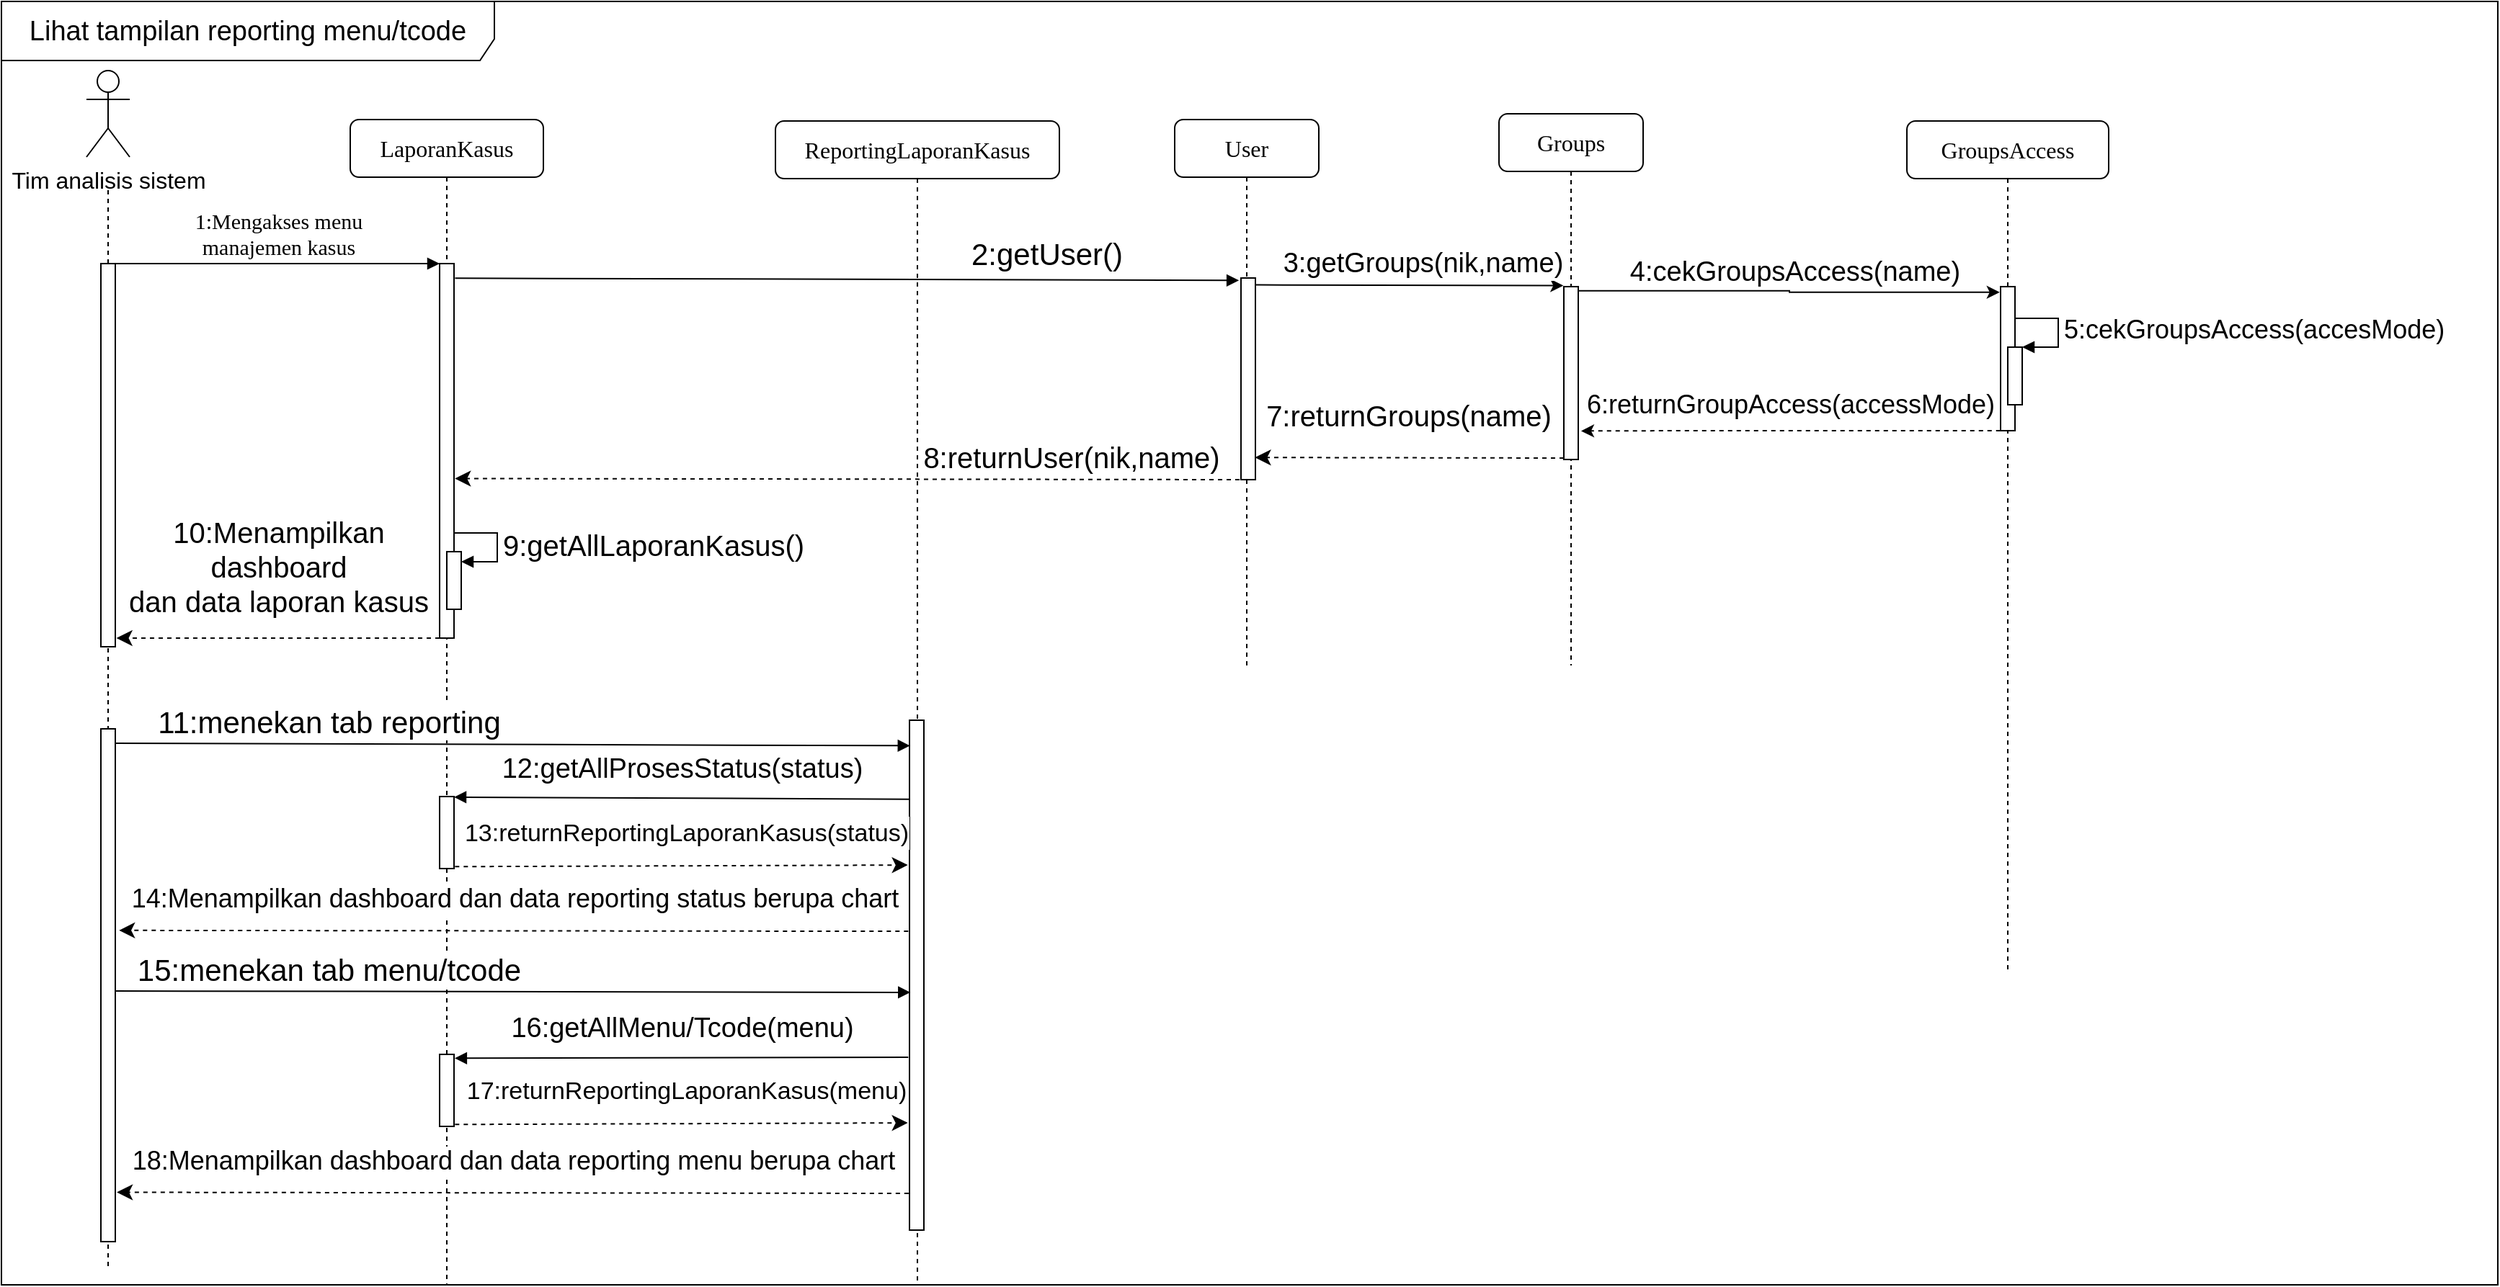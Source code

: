 <mxfile version="20.7.4" type="device" pages="2"><diagram id="9l_YxRqpIB7xY5nWIXwV" name="Lihat tampilan reporting menu/tcode"><mxGraphModel dx="2785" dy="1505" grid="1" gridSize="10" guides="1" tooltips="1" connect="1" arrows="1" fold="1" page="1" pageScale="1" pageWidth="291" pageHeight="413" math="0" shadow="0"><root><mxCell id="0"/><mxCell id="1" parent="0"/><mxCell id="ooT-V8-GC5E-aTtZEZpQ-1" value="&lt;font style=&quot;font-size: 19px;&quot;&gt;Lihat tampilan reporting menu/tcode&lt;/font&gt;" style="shape=umlFrame;whiteSpace=wrap;html=1;fontSize=13;width=342;height=41;" vertex="1" parent="1"><mxGeometry x="8" y="9" width="1732" height="891" as="geometry"/></mxCell><mxCell id="ooT-V8-GC5E-aTtZEZpQ-2" value="&lt;font style=&quot;font-size: 16px;&quot;&gt;LaporanKasus&lt;/font&gt;" style="shape=umlLifeline;perimeter=lifelinePerimeter;whiteSpace=wrap;html=1;container=1;collapsible=0;recursiveResize=0;outlineConnect=0;rounded=1;shadow=0;comic=0;labelBackgroundColor=none;strokeWidth=1;fontFamily=Verdana;fontSize=12;align=center;" vertex="1" parent="1"><mxGeometry x="250" y="91" width="134" height="809" as="geometry"/></mxCell><mxCell id="ooT-V8-GC5E-aTtZEZpQ-3" value="" style="html=1;points=[];perimeter=orthogonalPerimeter;rounded=0;shadow=0;comic=0;labelBackgroundColor=none;strokeWidth=1;fontFamily=Verdana;fontSize=12;align=center;" vertex="1" parent="ooT-V8-GC5E-aTtZEZpQ-2"><mxGeometry x="62" y="100" width="10" height="260" as="geometry"/></mxCell><mxCell id="ooT-V8-GC5E-aTtZEZpQ-4" value="&lt;div&gt;&lt;font style=&quot;font-size: 20px;&quot;&gt;10:Menampilkan &lt;br&gt;&lt;/font&gt;&lt;/div&gt;&lt;div&gt;&lt;font style=&quot;font-size: 20px;&quot;&gt;dashboard &lt;/font&gt;&lt;/div&gt;&lt;div&gt;&lt;font style=&quot;font-size: 20px;&quot;&gt;dan data laporan kasus&lt;/font&gt;&lt;/div&gt;" style="html=1;verticalAlign=bottom;endArrow=classic;dashed=1;endSize=8;rounded=0;fontSize=13;entryX=0.982;entryY=0.75;entryDx=0;entryDy=0;entryPerimeter=0;endFill=1;" edge="1" parent="ooT-V8-GC5E-aTtZEZpQ-2"><mxGeometry x="-0.001" y="-11" relative="1" as="geometry"><mxPoint x="62" y="360" as="sourcePoint"/><mxPoint x="-162.18" y="360" as="targetPoint"/><Array as="points"><mxPoint x="-154" y="360"/></Array><mxPoint as="offset"/></mxGeometry></mxCell><mxCell id="ooT-V8-GC5E-aTtZEZpQ-5" value="" style="html=1;points=[];perimeter=orthogonalPerimeter;fontSize=16;" vertex="1" parent="ooT-V8-GC5E-aTtZEZpQ-2"><mxGeometry x="62" y="470" width="10" height="50" as="geometry"/></mxCell><mxCell id="ooT-V8-GC5E-aTtZEZpQ-37" value="" style="html=1;points=[];perimeter=orthogonalPerimeter;fontSize=16;" vertex="1" parent="ooT-V8-GC5E-aTtZEZpQ-2"><mxGeometry x="62" y="649" width="10" height="50" as="geometry"/></mxCell><mxCell id="ooT-V8-GC5E-aTtZEZpQ-6" value="" style="shape=umlLifeline;perimeter=lifelinePerimeter;whiteSpace=wrap;html=1;container=0;collapsible=0;recursiveResize=0;outlineConnect=0;rounded=1;shadow=0;comic=0;labelBackgroundColor=none;strokeWidth=1;fontFamily=Verdana;fontSize=12;align=center;size=0;" vertex="1" parent="1"><mxGeometry x="32" y="140" width="100" height="750" as="geometry"/></mxCell><mxCell id="ooT-V8-GC5E-aTtZEZpQ-7" value="&lt;font style=&quot;font-size: 15px;&quot;&gt;1:Mengakses menu &lt;br&gt;manajemen kasus&lt;/font&gt;" style="html=1;verticalAlign=bottom;endArrow=block;entryX=0;entryY=0;labelBackgroundColor=none;fontFamily=Verdana;fontSize=12;edgeStyle=elbowEdgeStyle;elbow=vertical;" edge="1" parent="1" source="ooT-V8-GC5E-aTtZEZpQ-9" target="ooT-V8-GC5E-aTtZEZpQ-3"><mxGeometry relative="1" as="geometry"><mxPoint x="152" y="201" as="sourcePoint"/></mxGeometry></mxCell><mxCell id="ooT-V8-GC5E-aTtZEZpQ-8" value="&lt;font style=&quot;font-size: 16px;&quot;&gt;Tim analisis sistem&lt;/font&gt;" style="shape=umlActor;verticalLabelPosition=bottom;verticalAlign=top;html=1;outlineConnect=0;" vertex="1" parent="1"><mxGeometry x="67" y="57" width="30" height="60" as="geometry"/></mxCell><mxCell id="ooT-V8-GC5E-aTtZEZpQ-9" value="" style="html=1;points=[];perimeter=orthogonalPerimeter;rounded=0;shadow=0;comic=0;labelBackgroundColor=none;strokeWidth=1;fontFamily=Verdana;fontSize=12;align=center;" vertex="1" parent="1"><mxGeometry x="77" y="191" width="10" height="266" as="geometry"/></mxCell><mxCell id="ooT-V8-GC5E-aTtZEZpQ-10" value="&lt;font style=&quot;font-size: 16px;&quot;&gt;User&lt;/font&gt;" style="shape=umlLifeline;perimeter=lifelinePerimeter;whiteSpace=wrap;html=1;container=1;collapsible=0;recursiveResize=0;outlineConnect=0;rounded=1;shadow=0;comic=0;labelBackgroundColor=none;strokeWidth=1;fontFamily=Verdana;fontSize=12;align=center;" vertex="1" parent="1"><mxGeometry x="822" y="91" width="100" height="379" as="geometry"/></mxCell><mxCell id="ooT-V8-GC5E-aTtZEZpQ-11" value="" style="html=1;points=[];perimeter=orthogonalPerimeter;rounded=0;shadow=0;comic=0;labelBackgroundColor=none;strokeWidth=1;fontFamily=Verdana;fontSize=12;align=center;" vertex="1" parent="ooT-V8-GC5E-aTtZEZpQ-10"><mxGeometry x="46" y="110" width="10" height="140" as="geometry"/></mxCell><mxCell id="ooT-V8-GC5E-aTtZEZpQ-12" value="&lt;font style=&quot;font-size: 20px;&quot;&gt;8:returnUser(nik,name)&lt;/font&gt;" style="html=1;verticalAlign=bottom;endArrow=classic;dashed=1;endSize=8;rounded=0;fontSize=15;entryX=1.061;entryY=0.574;entryDx=0;entryDy=0;entryPerimeter=0;endFill=1;" edge="1" parent="ooT-V8-GC5E-aTtZEZpQ-10" target="ooT-V8-GC5E-aTtZEZpQ-3"><mxGeometry x="-0.57" y="-1" relative="1" as="geometry"><mxPoint x="45" y="250" as="sourcePoint"/><mxPoint x="-171.38" y="252.85" as="targetPoint"/><mxPoint as="offset"/></mxGeometry></mxCell><mxCell id="ooT-V8-GC5E-aTtZEZpQ-13" value="&lt;font style=&quot;font-size: 16px;&quot;&gt;Groups&lt;/font&gt;" style="shape=umlLifeline;perimeter=lifelinePerimeter;whiteSpace=wrap;html=1;container=1;collapsible=0;recursiveResize=0;outlineConnect=0;rounded=1;shadow=0;comic=0;labelBackgroundColor=none;strokeWidth=1;fontFamily=Verdana;fontSize=12;align=center;" vertex="1" parent="1"><mxGeometry x="1047" y="87" width="100" height="383" as="geometry"/></mxCell><mxCell id="ooT-V8-GC5E-aTtZEZpQ-14" value="" style="html=1;points=[];perimeter=orthogonalPerimeter;rounded=0;shadow=0;comic=0;labelBackgroundColor=none;strokeWidth=1;fontFamily=Verdana;fontSize=12;align=center;" vertex="1" parent="ooT-V8-GC5E-aTtZEZpQ-13"><mxGeometry x="45" y="120" width="10" height="120" as="geometry"/></mxCell><mxCell id="ooT-V8-GC5E-aTtZEZpQ-15" value="&lt;font style=&quot;font-size: 20px;&quot;&gt;7:returnGroups(name)&lt;/font&gt;" style="html=1;verticalAlign=bottom;endArrow=classic;dashed=1;endSize=8;rounded=0;fontSize=13;entryX=0.973;entryY=0.89;entryDx=0;entryDy=0;entryPerimeter=0;endFill=1;" edge="1" parent="ooT-V8-GC5E-aTtZEZpQ-13" target="ooT-V8-GC5E-aTtZEZpQ-11"><mxGeometry x="0.007" y="-15" relative="1" as="geometry"><mxPoint x="45" y="239" as="sourcePoint"/><mxPoint x="-117.12" y="242.36" as="targetPoint"/><mxPoint as="offset"/></mxGeometry></mxCell><mxCell id="ooT-V8-GC5E-aTtZEZpQ-16" value="&lt;font style=&quot;font-size: 16px;&quot;&gt;GroupsAccess&lt;/font&gt;" style="shape=umlLifeline;perimeter=lifelinePerimeter;whiteSpace=wrap;html=1;container=1;collapsible=0;recursiveResize=0;outlineConnect=0;rounded=1;shadow=0;comic=0;labelBackgroundColor=none;strokeWidth=1;fontFamily=Verdana;fontSize=12;align=center;" vertex="1" parent="1"><mxGeometry x="1330" y="92" width="140" height="589" as="geometry"/></mxCell><mxCell id="ooT-V8-GC5E-aTtZEZpQ-17" value="" style="html=1;points=[];perimeter=orthogonalPerimeter;rounded=0;shadow=0;comic=0;labelBackgroundColor=none;strokeWidth=1;fontFamily=Verdana;fontSize=12;align=center;" vertex="1" parent="ooT-V8-GC5E-aTtZEZpQ-16"><mxGeometry x="65" y="115" width="10" height="100" as="geometry"/></mxCell><mxCell id="ooT-V8-GC5E-aTtZEZpQ-18" value="" style="html=1;points=[];perimeter=orthogonalPerimeter;fontSize=15;" vertex="1" parent="ooT-V8-GC5E-aTtZEZpQ-16"><mxGeometry x="70" y="157" width="10" height="40" as="geometry"/></mxCell><mxCell id="ooT-V8-GC5E-aTtZEZpQ-19" value="&lt;font style=&quot;font-size: 18px;&quot;&gt;5:cekGroupsAccess(accesMode)&lt;/font&gt;" style="edgeStyle=orthogonalEdgeStyle;html=1;align=left;spacingLeft=2;endArrow=block;rounded=0;entryX=1;entryY=0;fontSize=15;" edge="1" parent="ooT-V8-GC5E-aTtZEZpQ-16" target="ooT-V8-GC5E-aTtZEZpQ-18"><mxGeometry relative="1" as="geometry"><mxPoint x="75" y="137" as="sourcePoint"/><Array as="points"><mxPoint x="105" y="137"/></Array></mxGeometry></mxCell><mxCell id="ooT-V8-GC5E-aTtZEZpQ-20" style="edgeStyle=orthogonalEdgeStyle;rounded=0;orthogonalLoop=1;jettySize=auto;html=1;fontSize=15;entryX=-0.035;entryY=-0.006;entryDx=0;entryDy=0;entryPerimeter=0;exitX=1.031;exitY=0.034;exitDx=0;exitDy=0;exitPerimeter=0;" edge="1" parent="1" source="ooT-V8-GC5E-aTtZEZpQ-11" target="ooT-V8-GC5E-aTtZEZpQ-14"><mxGeometry relative="1" as="geometry"><Array as="points"><mxPoint x="880" y="206"/><mxPoint x="1092" y="206"/></Array><mxPoint x="646" y="207" as="sourcePoint"/><mxPoint x="809" y="207" as="targetPoint"/></mxGeometry></mxCell><mxCell id="ooT-V8-GC5E-aTtZEZpQ-21" value="&lt;font style=&quot;font-size: 19px;&quot;&gt;3:getGroups(nik,name)&lt;/font&gt;" style="edgeLabel;html=1;align=center;verticalAlign=middle;resizable=0;points=[];fontSize=14;" vertex="1" connectable="0" parent="ooT-V8-GC5E-aTtZEZpQ-20"><mxGeometry x="0.34" y="-1" relative="1" as="geometry"><mxPoint x="-28" y="-16" as="offset"/></mxGeometry></mxCell><mxCell id="ooT-V8-GC5E-aTtZEZpQ-22" style="edgeStyle=orthogonalEdgeStyle;rounded=0;orthogonalLoop=1;jettySize=auto;html=1;fontSize=15;entryX=-0.061;entryY=0.039;entryDx=0;entryDy=0;entryPerimeter=0;exitX=0.995;exitY=0.024;exitDx=0;exitDy=0;exitPerimeter=0;" edge="1" parent="1" source="ooT-V8-GC5E-aTtZEZpQ-14" target="ooT-V8-GC5E-aTtZEZpQ-17"><mxGeometry relative="1" as="geometry"><Array as="points"/><mxPoint x="913" y="211.0" as="sourcePoint"/><mxPoint x="1170" y="210" as="targetPoint"/></mxGeometry></mxCell><mxCell id="ooT-V8-GC5E-aTtZEZpQ-23" value="&lt;font style=&quot;font-size: 19px;&quot;&gt;4:cekGroupsAccess(name)&lt;/font&gt;" style="edgeLabel;html=1;align=center;verticalAlign=middle;resizable=0;points=[];fontSize=15;" vertex="1" connectable="0" parent="ooT-V8-GC5E-aTtZEZpQ-22"><mxGeometry x="0.141" y="1" relative="1" as="geometry"><mxPoint x="-17" y="-13" as="offset"/></mxGeometry></mxCell><mxCell id="ooT-V8-GC5E-aTtZEZpQ-24" style="edgeStyle=orthogonalEdgeStyle;rounded=0;orthogonalLoop=1;jettySize=auto;html=1;fontSize=15;entryX=1.197;entryY=0.835;entryDx=0;entryDy=0;entryPerimeter=0;dashed=1;exitX=-0.013;exitY=1;exitDx=0;exitDy=0;exitPerimeter=0;" edge="1" parent="1" source="ooT-V8-GC5E-aTtZEZpQ-17" target="ooT-V8-GC5E-aTtZEZpQ-14"><mxGeometry relative="1" as="geometry"><mxPoint x="1155.87" y="305.76" as="sourcePoint"/><mxPoint x="896" y="306.24" as="targetPoint"/><Array as="points"><mxPoint x="1175" y="307"/></Array></mxGeometry></mxCell><mxCell id="ooT-V8-GC5E-aTtZEZpQ-25" value="&lt;font style=&quot;font-size: 18px;&quot;&gt;6:returnGroupAccess(accessMode)&lt;/font&gt;" style="edgeLabel;html=1;align=center;verticalAlign=middle;resizable=0;points=[];fontSize=15;" vertex="1" connectable="0" parent="ooT-V8-GC5E-aTtZEZpQ-24"><mxGeometry x="0.096" y="-1" relative="1" as="geometry"><mxPoint x="13" y="-17" as="offset"/></mxGeometry></mxCell><mxCell id="ooT-V8-GC5E-aTtZEZpQ-26" value="" style="html=1;points=[];perimeter=orthogonalPerimeter;fontSize=15;" vertex="1" parent="1"><mxGeometry x="317" y="391" width="10" height="40" as="geometry"/></mxCell><mxCell id="ooT-V8-GC5E-aTtZEZpQ-27" value="&lt;font style=&quot;font-size: 20px;&quot;&gt;9:getAllLaporanKasus()&lt;/font&gt;" style="edgeStyle=orthogonalEdgeStyle;html=1;align=left;spacingLeft=2;endArrow=block;rounded=0;entryX=1;entryY=0;fontSize=15;" edge="1" parent="1"><mxGeometry relative="1" as="geometry"><mxPoint x="322" y="378" as="sourcePoint"/><Array as="points"><mxPoint x="352" y="378"/></Array><mxPoint x="327" y="398" as="targetPoint"/></mxGeometry></mxCell><mxCell id="ooT-V8-GC5E-aTtZEZpQ-28" value="&lt;font style=&quot;font-size: 16px;&quot;&gt;ReportingLaporanKasus&lt;br&gt;&lt;/font&gt;" style="shape=umlLifeline;perimeter=lifelinePerimeter;whiteSpace=wrap;html=1;container=1;collapsible=0;recursiveResize=0;outlineConnect=0;rounded=1;shadow=0;comic=0;labelBackgroundColor=none;strokeWidth=1;fontFamily=Verdana;fontSize=12;align=center;" vertex="1" parent="1"><mxGeometry x="545" y="92" width="197" height="808" as="geometry"/></mxCell><mxCell id="ooT-V8-GC5E-aTtZEZpQ-29" value="" style="html=1;points=[];perimeter=orthogonalPerimeter;fontSize=16;" vertex="1" parent="ooT-V8-GC5E-aTtZEZpQ-28"><mxGeometry x="93" y="416" width="10" height="354" as="geometry"/></mxCell><mxCell id="ooT-V8-GC5E-aTtZEZpQ-30" value="&lt;font style=&quot;font-size: 21px;&quot;&gt;2:getUser()&lt;/font&gt;" style="html=1;verticalAlign=bottom;endArrow=block;rounded=0;fontSize=15;entryX=-0.143;entryY=0.012;entryDx=0;entryDy=0;entryPerimeter=0;exitX=1.071;exitY=0.039;exitDx=0;exitDy=0;exitPerimeter=0;" edge="1" parent="1" source="ooT-V8-GC5E-aTtZEZpQ-3" target="ooT-V8-GC5E-aTtZEZpQ-11"><mxGeometry x="0.508" y="3" width="80" relative="1" as="geometry"><mxPoint x="321" y="206" as="sourcePoint"/><mxPoint x="519.26" y="204.97" as="targetPoint"/><mxPoint as="offset"/></mxGeometry></mxCell><mxCell id="ooT-V8-GC5E-aTtZEZpQ-31" value="" style="html=1;points=[];perimeter=orthogonalPerimeter;fontSize=16;" vertex="1" parent="1"><mxGeometry x="77" y="514" width="10" height="356" as="geometry"/></mxCell><mxCell id="ooT-V8-GC5E-aTtZEZpQ-32" value="&lt;div style=&quot;font-size: 21px;&quot;&gt;&lt;font style=&quot;font-size: 21px;&quot;&gt;11:menekan tab reporting&lt;/font&gt;&lt;/div&gt;" style="html=1;verticalAlign=bottom;endArrow=block;rounded=0;fontSize=16;entryX=0.04;entryY=0.05;entryDx=0;entryDy=0;entryPerimeter=0;exitX=0.976;exitY=0.028;exitDx=0;exitDy=0;exitPerimeter=0;" edge="1" parent="1" source="ooT-V8-GC5E-aTtZEZpQ-31" target="ooT-V8-GC5E-aTtZEZpQ-29"><mxGeometry x="-0.463" width="80" relative="1" as="geometry"><mxPoint x="87" y="514" as="sourcePoint"/><mxPoint x="167" y="514" as="targetPoint"/><mxPoint as="offset"/></mxGeometry></mxCell><mxCell id="ooT-V8-GC5E-aTtZEZpQ-33" value="&lt;font style=&quot;font-size: 18px;&quot;&gt;14:Menampilkan dashboard &lt;/font&gt;&lt;font style=&quot;font-size: 18px;&quot;&gt;dan data reporting status &lt;/font&gt;&lt;font style=&quot;font-size: 18px;&quot;&gt;berupa chart&lt;/font&gt;" style="html=1;verticalAlign=bottom;endArrow=classic;dashed=1;endSize=8;rounded=0;fontSize=13;entryX=1.261;entryY=0.393;entryDx=0;entryDy=0;entryPerimeter=0;exitX=-0.085;exitY=0.414;exitDx=0;exitDy=0;exitPerimeter=0;endFill=1;" edge="1" parent="1" source="ooT-V8-GC5E-aTtZEZpQ-29" target="ooT-V8-GC5E-aTtZEZpQ-31"><mxGeometry x="-0.001" y="-8" relative="1" as="geometry"><mxPoint x="517.19" y="637.412" as="sourcePoint"/><mxPoint x="87.01" y="638.36" as="targetPoint"/><Array as="points"/><mxPoint as="offset"/></mxGeometry></mxCell><mxCell id="ooT-V8-GC5E-aTtZEZpQ-34" value="&lt;font style=&quot;font-size: 19px;&quot;&gt;12:getAllProsesStatus(status)&lt;/font&gt;" style="html=1;verticalAlign=bottom;endArrow=block;rounded=0;fontSize=19;exitX=-0.046;exitY=0.155;exitDx=0;exitDy=0;exitPerimeter=0;entryX=1;entryY=0.008;entryDx=0;entryDy=0;entryPerimeter=0;" edge="1" parent="1" source="ooT-V8-GC5E-aTtZEZpQ-29" target="ooT-V8-GC5E-aTtZEZpQ-5"><mxGeometry x="-0.002" y="-6" width="80" relative="1" as="geometry"><mxPoint x="517.62" y="565.7" as="sourcePoint"/><mxPoint x="322" y="565.7" as="targetPoint"/><mxPoint as="offset"/></mxGeometry></mxCell><mxCell id="ooT-V8-GC5E-aTtZEZpQ-35" value="&lt;font style=&quot;font-size: 17px;&quot;&gt;13:returnReportingLaporanKasus(status)&lt;/font&gt;" style="html=1;verticalAlign=bottom;endArrow=classic;dashed=1;endSize=8;rounded=0;fontSize=19;entryX=-0.117;entryY=0.653;entryDx=0;entryDy=0;entryPerimeter=0;exitX=1.067;exitY=0.973;exitDx=0;exitDy=0;exitPerimeter=0;endFill=1;" edge="1" parent="1"><mxGeometry x="0.018" y="9" relative="1" as="geometry"><mxPoint x="322.67" y="609.65" as="sourcePoint"/><mxPoint x="636.83" y="608.562" as="targetPoint"/><mxPoint as="offset"/></mxGeometry></mxCell><mxCell id="ooT-V8-GC5E-aTtZEZpQ-36" value="&lt;div style=&quot;font-size: 21px;&quot;&gt;&lt;font style=&quot;font-size: 21px;&quot;&gt;15:menekan tab menu/tcode&lt;/font&gt;&lt;/div&gt;" style="html=1;verticalAlign=bottom;endArrow=block;rounded=0;fontSize=16;entryX=0.04;entryY=0.05;entryDx=0;entryDy=0;entryPerimeter=0;exitX=0.976;exitY=0.028;exitDx=0;exitDy=0;exitPerimeter=0;" edge="1" parent="1"><mxGeometry x="-0.463" width="80" relative="1" as="geometry"><mxPoint x="87.0" y="695.998" as="sourcePoint"/><mxPoint x="638.64" y="696.97" as="targetPoint"/><mxPoint as="offset"/></mxGeometry></mxCell><mxCell id="ooT-V8-GC5E-aTtZEZpQ-38" value="&lt;font style=&quot;font-size: 19px;&quot;&gt;16:getAllMenu/Tcode(menu)&lt;/font&gt;" style="html=1;verticalAlign=bottom;endArrow=block;rounded=0;fontSize=19;exitX=-0.186;exitY=0.177;exitDx=0;exitDy=0;exitPerimeter=0;entryX=1.044;entryY=0.073;entryDx=0;entryDy=0;entryPerimeter=0;" edge="1" parent="1"><mxGeometry x="-0.002" y="-6" width="80" relative="1" as="geometry"><mxPoint x="637.14" y="741.998" as="sourcePoint"/><mxPoint x="322.44" y="742.65" as="targetPoint"/><mxPoint as="offset"/></mxGeometry></mxCell><mxCell id="ooT-V8-GC5E-aTtZEZpQ-39" value="&lt;font style=&quot;font-size: 17px;&quot;&gt;17:returnReportingLaporanKasus(menu)&lt;/font&gt;" style="html=1;verticalAlign=bottom;endArrow=classic;dashed=1;endSize=8;rounded=0;fontSize=19;entryX=-0.117;entryY=0.653;entryDx=0;entryDy=0;entryPerimeter=0;exitX=1.067;exitY=0.973;exitDx=0;exitDy=0;exitPerimeter=0;endFill=1;" edge="1" parent="1"><mxGeometry x="0.018" y="9" relative="1" as="geometry"><mxPoint x="322.67" y="788.65" as="sourcePoint"/><mxPoint x="636.83" y="787.562" as="targetPoint"/><mxPoint as="offset"/></mxGeometry></mxCell><mxCell id="ooT-V8-GC5E-aTtZEZpQ-40" value="&lt;font style=&quot;font-size: 18px;&quot;&gt;18:Menampilkan dashboard &lt;/font&gt;&lt;font style=&quot;font-size: 18px;&quot;&gt;dan data reporting menu &lt;/font&gt;&lt;font style=&quot;font-size: 18px;&quot;&gt;berupa chart&lt;/font&gt;" style="html=1;verticalAlign=bottom;endArrow=classic;dashed=1;endSize=8;rounded=0;fontSize=13;entryX=1.205;entryY=0.444;entryDx=0;entryDy=0;entryPerimeter=0;exitX=0.043;exitY=0.428;exitDx=0;exitDy=0;exitPerimeter=0;endFill=1;" edge="1" parent="1"><mxGeometry x="-0.001" y="-8" relative="1" as="geometry"><mxPoint x="637.43" y="836.512" as="sourcePoint"/><mxPoint x="88.05" y="835.744" as="targetPoint"/><Array as="points"/><mxPoint as="offset"/></mxGeometry></mxCell></root></mxGraphModel></diagram><diagram id="4ltfcSso2YqWu2offF-0" name="filter data reporting menu/tcode"><mxGraphModel dx="1013" dy="547" grid="1" gridSize="10" guides="1" tooltips="1" connect="1" arrows="1" fold="1" page="1" pageScale="1" pageWidth="291" pageHeight="413" math="0" shadow="0"><root><mxCell id="0"/><mxCell id="1" parent="0"/><mxCell id="1maQltxAJcLrZDTVySVv-1" value="&lt;font style=&quot;font-size: 19px;&quot;&gt;Filter data reporting menu/tcode&lt;/font&gt;" style="shape=umlFrame;whiteSpace=wrap;html=1;fontSize=13;width=342;height=41;" vertex="1" parent="1"><mxGeometry x="8" y="9" width="2032" height="1141" as="geometry"/></mxCell><mxCell id="1maQltxAJcLrZDTVySVv-2" value="&lt;font style=&quot;font-size: 16px;&quot;&gt;LaporanKasus&lt;/font&gt;" style="shape=umlLifeline;perimeter=lifelinePerimeter;whiteSpace=wrap;html=1;container=1;collapsible=0;recursiveResize=0;outlineConnect=0;rounded=1;shadow=0;comic=0;labelBackgroundColor=none;strokeWidth=1;fontFamily=Verdana;fontSize=12;align=center;" vertex="1" parent="1"><mxGeometry x="250" y="91" width="134" height="809" as="geometry"/></mxCell><mxCell id="1maQltxAJcLrZDTVySVv-3" value="" style="html=1;points=[];perimeter=orthogonalPerimeter;rounded=0;shadow=0;comic=0;labelBackgroundColor=none;strokeWidth=1;fontFamily=Verdana;fontSize=12;align=center;" vertex="1" parent="1maQltxAJcLrZDTVySVv-2"><mxGeometry x="62" y="100" width="10" height="260" as="geometry"/></mxCell><mxCell id="1maQltxAJcLrZDTVySVv-4" value="&lt;div&gt;&lt;font style=&quot;font-size: 20px;&quot;&gt;10:Menampilkan &lt;br&gt;&lt;/font&gt;&lt;/div&gt;&lt;div&gt;&lt;font style=&quot;font-size: 20px;&quot;&gt;dashboard &lt;/font&gt;&lt;/div&gt;&lt;div&gt;&lt;font style=&quot;font-size: 20px;&quot;&gt;dan data laporan kasus&lt;/font&gt;&lt;/div&gt;" style="html=1;verticalAlign=bottom;endArrow=classic;dashed=1;endSize=8;rounded=0;fontSize=13;entryX=0.982;entryY=0.75;entryDx=0;entryDy=0;entryPerimeter=0;endFill=1;" edge="1" parent="1maQltxAJcLrZDTVySVv-2"><mxGeometry x="-0.001" y="-11" relative="1" as="geometry"><mxPoint x="62" y="360" as="sourcePoint"/><mxPoint x="-162.18" y="360" as="targetPoint"/><Array as="points"><mxPoint x="-154" y="360"/></Array><mxPoint as="offset"/></mxGeometry></mxCell><mxCell id="1maQltxAJcLrZDTVySVv-5" value="" style="html=1;points=[];perimeter=orthogonalPerimeter;fontSize=16;" vertex="1" parent="1maQltxAJcLrZDTVySVv-2"><mxGeometry x="62" y="470" width="10" height="50" as="geometry"/></mxCell><mxCell id="1maQltxAJcLrZDTVySVv-6" value="" style="html=1;points=[];perimeter=orthogonalPerimeter;fontSize=16;" vertex="1" parent="1maQltxAJcLrZDTVySVv-2"><mxGeometry x="62" y="649" width="10" height="50" as="geometry"/></mxCell><mxCell id="1maQltxAJcLrZDTVySVv-7" value="" style="shape=umlLifeline;perimeter=lifelinePerimeter;whiteSpace=wrap;html=1;container=0;collapsible=0;recursiveResize=0;outlineConnect=0;rounded=1;shadow=0;comic=0;labelBackgroundColor=none;strokeWidth=1;fontFamily=Verdana;fontSize=12;align=center;size=0;" vertex="1" parent="1"><mxGeometry x="32" y="140" width="100" height="1000" as="geometry"/></mxCell><mxCell id="1maQltxAJcLrZDTVySVv-8" value="&lt;font style=&quot;font-size: 15px;&quot;&gt;1:Mengakses menu &lt;br&gt;manajemen kasus&lt;/font&gt;" style="html=1;verticalAlign=bottom;endArrow=block;entryX=0;entryY=0;labelBackgroundColor=none;fontFamily=Verdana;fontSize=12;edgeStyle=elbowEdgeStyle;elbow=vertical;" edge="1" parent="1" source="1maQltxAJcLrZDTVySVv-10" target="1maQltxAJcLrZDTVySVv-3"><mxGeometry relative="1" as="geometry"><mxPoint x="152" y="201" as="sourcePoint"/></mxGeometry></mxCell><mxCell id="1maQltxAJcLrZDTVySVv-9" value="&lt;font style=&quot;font-size: 16px;&quot;&gt;Tim analisis sistem&lt;/font&gt;" style="shape=umlActor;verticalLabelPosition=bottom;verticalAlign=top;html=1;outlineConnect=0;" vertex="1" parent="1"><mxGeometry x="67" y="57" width="30" height="60" as="geometry"/></mxCell><mxCell id="1maQltxAJcLrZDTVySVv-10" value="" style="html=1;points=[];perimeter=orthogonalPerimeter;rounded=0;shadow=0;comic=0;labelBackgroundColor=none;strokeWidth=1;fontFamily=Verdana;fontSize=12;align=center;" vertex="1" parent="1"><mxGeometry x="77" y="191" width="10" height="266" as="geometry"/></mxCell><mxCell id="1maQltxAJcLrZDTVySVv-11" value="&lt;font style=&quot;font-size: 16px;&quot;&gt;User&lt;/font&gt;" style="shape=umlLifeline;perimeter=lifelinePerimeter;whiteSpace=wrap;html=1;container=1;collapsible=0;recursiveResize=0;outlineConnect=0;rounded=1;shadow=0;comic=0;labelBackgroundColor=none;strokeWidth=1;fontFamily=Verdana;fontSize=12;align=center;" vertex="1" parent="1"><mxGeometry x="1149" y="91" width="100" height="379" as="geometry"/></mxCell><mxCell id="1maQltxAJcLrZDTVySVv-12" value="" style="html=1;points=[];perimeter=orthogonalPerimeter;rounded=0;shadow=0;comic=0;labelBackgroundColor=none;strokeWidth=1;fontFamily=Verdana;fontSize=12;align=center;" vertex="1" parent="1maQltxAJcLrZDTVySVv-11"><mxGeometry x="46" y="110" width="10" height="140" as="geometry"/></mxCell><mxCell id="1maQltxAJcLrZDTVySVv-13" value="&lt;font style=&quot;font-size: 20px;&quot;&gt;8:returnUser(nik,name)&lt;/font&gt;" style="html=1;verticalAlign=bottom;endArrow=classic;dashed=1;endSize=8;rounded=0;fontSize=15;entryX=1.061;entryY=0.574;entryDx=0;entryDy=0;entryPerimeter=0;endFill=1;" edge="1" parent="1maQltxAJcLrZDTVySVv-11" target="1maQltxAJcLrZDTVySVv-3"><mxGeometry x="0.639" relative="1" as="geometry"><mxPoint x="45" y="250" as="sourcePoint"/><mxPoint x="-171.38" y="252.85" as="targetPoint"/><mxPoint x="1" as="offset"/></mxGeometry></mxCell><mxCell id="1maQltxAJcLrZDTVySVv-14" value="&lt;font style=&quot;font-size: 16px;&quot;&gt;Groups&lt;/font&gt;" style="shape=umlLifeline;perimeter=lifelinePerimeter;whiteSpace=wrap;html=1;container=1;collapsible=0;recursiveResize=0;outlineConnect=0;rounded=1;shadow=0;comic=0;labelBackgroundColor=none;strokeWidth=1;fontFamily=Verdana;fontSize=12;align=center;" vertex="1" parent="1"><mxGeometry x="1374" y="87" width="100" height="383" as="geometry"/></mxCell><mxCell id="1maQltxAJcLrZDTVySVv-15" value="" style="html=1;points=[];perimeter=orthogonalPerimeter;rounded=0;shadow=0;comic=0;labelBackgroundColor=none;strokeWidth=1;fontFamily=Verdana;fontSize=12;align=center;" vertex="1" parent="1maQltxAJcLrZDTVySVv-14"><mxGeometry x="45" y="120" width="10" height="120" as="geometry"/></mxCell><mxCell id="1maQltxAJcLrZDTVySVv-16" value="&lt;font style=&quot;font-size: 20px;&quot;&gt;7:returnGroups(name)&lt;/font&gt;" style="html=1;verticalAlign=bottom;endArrow=classic;dashed=1;endSize=8;rounded=0;fontSize=13;entryX=0.973;entryY=0.89;entryDx=0;entryDy=0;entryPerimeter=0;endFill=1;" edge="1" parent="1maQltxAJcLrZDTVySVv-14" target="1maQltxAJcLrZDTVySVv-12"><mxGeometry x="0.007" y="-15" relative="1" as="geometry"><mxPoint x="45" y="239" as="sourcePoint"/><mxPoint x="-117.12" y="242.36" as="targetPoint"/><mxPoint as="offset"/></mxGeometry></mxCell><mxCell id="1maQltxAJcLrZDTVySVv-17" value="&lt;font style=&quot;font-size: 16px;&quot;&gt;GroupsAccess&lt;/font&gt;" style="shape=umlLifeline;perimeter=lifelinePerimeter;whiteSpace=wrap;html=1;container=1;collapsible=0;recursiveResize=0;outlineConnect=0;rounded=1;shadow=0;comic=0;labelBackgroundColor=none;strokeWidth=1;fontFamily=Verdana;fontSize=12;align=center;" vertex="1" parent="1"><mxGeometry x="1657" y="92" width="140" height="589" as="geometry"/></mxCell><mxCell id="1maQltxAJcLrZDTVySVv-18" value="" style="html=1;points=[];perimeter=orthogonalPerimeter;rounded=0;shadow=0;comic=0;labelBackgroundColor=none;strokeWidth=1;fontFamily=Verdana;fontSize=12;align=center;" vertex="1" parent="1maQltxAJcLrZDTVySVv-17"><mxGeometry x="65" y="115" width="10" height="100" as="geometry"/></mxCell><mxCell id="1maQltxAJcLrZDTVySVv-19" value="" style="html=1;points=[];perimeter=orthogonalPerimeter;fontSize=15;" vertex="1" parent="1maQltxAJcLrZDTVySVv-17"><mxGeometry x="70" y="157" width="10" height="40" as="geometry"/></mxCell><mxCell id="1maQltxAJcLrZDTVySVv-20" value="&lt;font style=&quot;font-size: 18px;&quot;&gt;5:cekGroupsAccess(accesMode)&lt;/font&gt;" style="edgeStyle=orthogonalEdgeStyle;html=1;align=left;spacingLeft=2;endArrow=block;rounded=0;entryX=1;entryY=0;fontSize=15;" edge="1" parent="1maQltxAJcLrZDTVySVv-17" target="1maQltxAJcLrZDTVySVv-19"><mxGeometry relative="1" as="geometry"><mxPoint x="75" y="137" as="sourcePoint"/><Array as="points"><mxPoint x="105" y="137"/></Array></mxGeometry></mxCell><mxCell id="1maQltxAJcLrZDTVySVv-21" style="edgeStyle=orthogonalEdgeStyle;rounded=0;orthogonalLoop=1;jettySize=auto;html=1;fontSize=15;entryX=0.089;entryY=0.01;entryDx=0;entryDy=0;entryPerimeter=0;" edge="1" parent="1" source="1maQltxAJcLrZDTVySVv-12" target="1maQltxAJcLrZDTVySVv-15"><mxGeometry relative="1" as="geometry"><Array as="points"><mxPoint x="1250" y="208"/><mxPoint x="1250" y="208"/></Array><mxPoint x="1528.9" y="206.04" as="sourcePoint"/><mxPoint x="1742.65" y="206.28" as="targetPoint"/></mxGeometry></mxCell><mxCell id="1maQltxAJcLrZDTVySVv-22" value="&lt;font style=&quot;font-size: 19px;&quot;&gt;3:getGroups(nik,name)&lt;/font&gt;" style="edgeLabel;html=1;align=center;verticalAlign=middle;resizable=0;points=[];fontSize=14;" vertex="1" connectable="0" parent="1maQltxAJcLrZDTVySVv-21"><mxGeometry x="0.34" y="-1" relative="1" as="geometry"><mxPoint x="-39" y="-18" as="offset"/></mxGeometry></mxCell><mxCell id="1maQltxAJcLrZDTVySVv-23" style="edgeStyle=orthogonalEdgeStyle;rounded=0;orthogonalLoop=1;jettySize=auto;html=1;fontSize=15;entryX=-0.061;entryY=0.039;entryDx=0;entryDy=0;entryPerimeter=0;exitX=1.026;exitY=0.027;exitDx=0;exitDy=0;exitPerimeter=0;" edge="1" parent="1" source="1maQltxAJcLrZDTVySVv-15" target="1maQltxAJcLrZDTVySVv-18"><mxGeometry relative="1" as="geometry"><Array as="points"/><mxPoint x="913" y="211.0" as="sourcePoint"/><mxPoint x="1170" y="210" as="targetPoint"/></mxGeometry></mxCell><mxCell id="1maQltxAJcLrZDTVySVv-24" value="&lt;font style=&quot;font-size: 19px;&quot;&gt;4:cekGroupsAccess(name)&lt;/font&gt;" style="edgeLabel;html=1;align=center;verticalAlign=middle;resizable=0;points=[];fontSize=15;" vertex="1" connectable="0" parent="1maQltxAJcLrZDTVySVv-23"><mxGeometry x="0.141" y="1" relative="1" as="geometry"><mxPoint x="-17" y="-13" as="offset"/></mxGeometry></mxCell><mxCell id="1maQltxAJcLrZDTVySVv-25" style="edgeStyle=orthogonalEdgeStyle;rounded=0;orthogonalLoop=1;jettySize=auto;html=1;fontSize=15;dashed=1;exitX=-0.013;exitY=1;exitDx=0;exitDy=0;exitPerimeter=0;" edge="1" parent="1" source="1maQltxAJcLrZDTVySVv-18" target="1maQltxAJcLrZDTVySVv-14"><mxGeometry relative="1" as="geometry"><mxPoint x="1155.87" y="305.76" as="sourcePoint"/><mxPoint x="896" y="306.24" as="targetPoint"/><Array as="points"><mxPoint x="1470" y="307"/><mxPoint x="1470" y="307"/></Array></mxGeometry></mxCell><mxCell id="1maQltxAJcLrZDTVySVv-26" value="&lt;font style=&quot;font-size: 18px;&quot;&gt;6:returnGroupAccess(accessMode)&lt;/font&gt;" style="edgeLabel;html=1;align=center;verticalAlign=middle;resizable=0;points=[];fontSize=15;" vertex="1" connectable="0" parent="1maQltxAJcLrZDTVySVv-25"><mxGeometry x="0.096" y="-1" relative="1" as="geometry"><mxPoint x="13" y="-17" as="offset"/></mxGeometry></mxCell><mxCell id="1maQltxAJcLrZDTVySVv-27" value="" style="html=1;points=[];perimeter=orthogonalPerimeter;fontSize=15;" vertex="1" parent="1"><mxGeometry x="317" y="391" width="10" height="40" as="geometry"/></mxCell><mxCell id="1maQltxAJcLrZDTVySVv-28" value="&lt;font style=&quot;font-size: 20px;&quot;&gt;9:getAllLaporanKasus()&lt;/font&gt;" style="edgeStyle=orthogonalEdgeStyle;html=1;align=left;spacingLeft=2;endArrow=block;rounded=0;entryX=1;entryY=0;fontSize=15;" edge="1" parent="1"><mxGeometry relative="1" as="geometry"><mxPoint x="322.0" y="378" as="sourcePoint"/><Array as="points"><mxPoint x="352" y="378"/></Array><mxPoint x="327.0" y="398" as="targetPoint"/></mxGeometry></mxCell><mxCell id="1maQltxAJcLrZDTVySVv-29" value="&lt;font style=&quot;font-size: 16px;&quot;&gt;ReportingLaporanKasus&lt;br&gt;&lt;/font&gt;" style="shape=umlLifeline;perimeter=lifelinePerimeter;whiteSpace=wrap;html=1;container=1;collapsible=0;recursiveResize=0;outlineConnect=0;rounded=1;shadow=0;comic=0;labelBackgroundColor=none;strokeWidth=1;fontFamily=Verdana;fontSize=12;align=center;" vertex="1" parent="1"><mxGeometry x="603" y="92" width="197" height="1048" as="geometry"/></mxCell><mxCell id="1maQltxAJcLrZDTVySVv-30" value="" style="html=1;points=[];perimeter=orthogonalPerimeter;fontSize=16;" vertex="1" parent="1maQltxAJcLrZDTVySVv-29"><mxGeometry x="93" y="416" width="10" height="354" as="geometry"/></mxCell><mxCell id="1maQltxAJcLrZDTVySVv-50" value="" style="html=1;points=[];perimeter=orthogonalPerimeter;fontSize=16;" vertex="1" parent="1maQltxAJcLrZDTVySVv-29"><mxGeometry x="93" y="808" width="10" height="202" as="geometry"/></mxCell><mxCell id="1maQltxAJcLrZDTVySVv-54" value="&lt;div style=&quot;font-size: 21px;&quot;&gt;&lt;font style=&quot;font-size: 21px;&quot;&gt;23:getMenu/Tcode()&lt;br&gt;&lt;/font&gt;&lt;/div&gt;" style="html=1;verticalAlign=bottom;endArrow=block;rounded=0;" edge="1" parent="1maQltxAJcLrZDTVySVv-29" target="1maQltxAJcLrZDTVySVv-46"><mxGeometry width="80" relative="1" as="geometry"><mxPoint x="103" y="941" as="sourcePoint"/><mxPoint x="183" y="941" as="targetPoint"/></mxGeometry></mxCell><mxCell id="1maQltxAJcLrZDTVySVv-31" value="&lt;font style=&quot;font-size: 21px;&quot;&gt;2:getUser()&lt;/font&gt;" style="html=1;verticalAlign=bottom;endArrow=block;rounded=0;fontSize=15;entryX=-0.143;entryY=0.012;entryDx=0;entryDy=0;entryPerimeter=0;exitX=1.071;exitY=0.039;exitDx=0;exitDy=0;exitPerimeter=0;" edge="1" parent="1" source="1maQltxAJcLrZDTVySVv-3" target="1maQltxAJcLrZDTVySVv-12"><mxGeometry x="-0.662" y="-1" width="80" relative="1" as="geometry"><mxPoint x="321" y="206" as="sourcePoint"/><mxPoint x="519.26" y="204.97" as="targetPoint"/><mxPoint x="1" as="offset"/></mxGeometry></mxCell><mxCell id="1maQltxAJcLrZDTVySVv-32" value="" style="html=1;points=[];perimeter=orthogonalPerimeter;fontSize=16;" vertex="1" parent="1"><mxGeometry x="77" y="514" width="10" height="356" as="geometry"/></mxCell><mxCell id="1maQltxAJcLrZDTVySVv-33" value="&lt;div style=&quot;font-size: 21px;&quot;&gt;&lt;font style=&quot;font-size: 21px;&quot;&gt;11:menekan tab reporting&lt;/font&gt;&lt;/div&gt;" style="html=1;verticalAlign=bottom;endArrow=block;rounded=0;fontSize=16;entryX=0.04;entryY=0.05;entryDx=0;entryDy=0;entryPerimeter=0;exitX=0.976;exitY=0.028;exitDx=0;exitDy=0;exitPerimeter=0;" edge="1" parent="1" source="1maQltxAJcLrZDTVySVv-32" target="1maQltxAJcLrZDTVySVv-30"><mxGeometry x="-0.463" width="80" relative="1" as="geometry"><mxPoint x="87" y="514" as="sourcePoint"/><mxPoint x="167" y="514" as="targetPoint"/><mxPoint as="offset"/></mxGeometry></mxCell><mxCell id="1maQltxAJcLrZDTVySVv-34" value="&lt;font style=&quot;font-size: 18px;&quot;&gt;14:Menampilkan dashboard &lt;/font&gt;&lt;font style=&quot;font-size: 18px;&quot;&gt;dan data reporting status &lt;/font&gt;&lt;font style=&quot;font-size: 18px;&quot;&gt;berupa chart&lt;/font&gt;" style="html=1;verticalAlign=bottom;endArrow=classic;dashed=1;endSize=8;rounded=0;fontSize=13;entryX=1.261;entryY=0.393;entryDx=0;entryDy=0;entryPerimeter=0;exitX=-0.085;exitY=0.414;exitDx=0;exitDy=0;exitPerimeter=0;endFill=1;" edge="1" parent="1" source="1maQltxAJcLrZDTVySVv-30" target="1maQltxAJcLrZDTVySVv-32"><mxGeometry x="-0.001" y="-8" relative="1" as="geometry"><mxPoint x="517.19" y="637.412" as="sourcePoint"/><mxPoint x="87.01" y="638.36" as="targetPoint"/><Array as="points"/><mxPoint as="offset"/></mxGeometry></mxCell><mxCell id="1maQltxAJcLrZDTVySVv-35" value="&lt;font style=&quot;font-size: 19px;&quot;&gt;12:getAllProsesStatus(status)&lt;/font&gt;" style="html=1;verticalAlign=bottom;endArrow=block;rounded=0;fontSize=19;exitX=-0.046;exitY=0.155;exitDx=0;exitDy=0;exitPerimeter=0;entryX=1;entryY=0.008;entryDx=0;entryDy=0;entryPerimeter=0;" edge="1" parent="1" source="1maQltxAJcLrZDTVySVv-30" target="1maQltxAJcLrZDTVySVv-5"><mxGeometry x="-0.002" y="-6" width="80" relative="1" as="geometry"><mxPoint x="517.62" y="565.7" as="sourcePoint"/><mxPoint x="322" y="565.7" as="targetPoint"/><mxPoint as="offset"/></mxGeometry></mxCell><mxCell id="1maQltxAJcLrZDTVySVv-36" value="&lt;font style=&quot;font-size: 17px;&quot;&gt;13:returnReportingLaporanKasus(status)&lt;/font&gt;" style="html=1;verticalAlign=bottom;endArrow=classic;dashed=1;endSize=8;rounded=0;fontSize=19;entryX=-0.117;entryY=0.653;entryDx=0;entryDy=0;entryPerimeter=0;exitX=1.067;exitY=0.973;exitDx=0;exitDy=0;exitPerimeter=0;endFill=1;" edge="1" parent="1"><mxGeometry x="0.018" y="9" relative="1" as="geometry"><mxPoint x="322.67" y="609.65" as="sourcePoint"/><mxPoint x="636.83" y="608.562" as="targetPoint"/><mxPoint as="offset"/></mxGeometry></mxCell><mxCell id="1maQltxAJcLrZDTVySVv-37" value="&lt;div style=&quot;font-size: 21px;&quot;&gt;&lt;font style=&quot;font-size: 21px;&quot;&gt;15:menekan tab menu/tcode&lt;/font&gt;&lt;/div&gt;" style="html=1;verticalAlign=bottom;endArrow=block;rounded=0;fontSize=16;entryX=-0.253;entryY=0.537;entryDx=0;entryDy=0;entryPerimeter=0;exitX=0.976;exitY=0.028;exitDx=0;exitDy=0;exitPerimeter=0;" edge="1" parent="1" target="1maQltxAJcLrZDTVySVv-30"><mxGeometry x="-0.463" width="80" relative="1" as="geometry"><mxPoint x="87.0" y="695.998" as="sourcePoint"/><mxPoint x="638.64" y="696.97" as="targetPoint"/><mxPoint as="offset"/></mxGeometry></mxCell><mxCell id="1maQltxAJcLrZDTVySVv-38" value="&lt;font style=&quot;font-size: 19px;&quot;&gt;16:getAllMenu/Tcode(menu)&lt;/font&gt;" style="html=1;verticalAlign=bottom;endArrow=block;rounded=0;fontSize=19;exitX=0.011;exitY=0.662;exitDx=0;exitDy=0;exitPerimeter=0;entryX=1.044;entryY=0.073;entryDx=0;entryDy=0;entryPerimeter=0;" edge="1" parent="1" source="1maQltxAJcLrZDTVySVv-30"><mxGeometry x="-0.002" y="-6" width="80" relative="1" as="geometry"><mxPoint x="637.14" y="741.998" as="sourcePoint"/><mxPoint x="322.44" y="742.65" as="targetPoint"/><mxPoint as="offset"/></mxGeometry></mxCell><mxCell id="1maQltxAJcLrZDTVySVv-39" value="&lt;font style=&quot;font-size: 17px;&quot;&gt;17:returnReportingLaporanKasus(menu)&lt;/font&gt;" style="html=1;verticalAlign=bottom;endArrow=classic;dashed=1;endSize=8;rounded=0;fontSize=19;entryX=0.011;entryY=0.789;entryDx=0;entryDy=0;entryPerimeter=0;exitX=1.067;exitY=0.973;exitDx=0;exitDy=0;exitPerimeter=0;endFill=1;" edge="1" parent="1" target="1maQltxAJcLrZDTVySVv-30"><mxGeometry x="0.018" y="9" relative="1" as="geometry"><mxPoint x="322.67" y="788.65" as="sourcePoint"/><mxPoint x="636.83" y="787.562" as="targetPoint"/><mxPoint as="offset"/></mxGeometry></mxCell><mxCell id="1maQltxAJcLrZDTVySVv-40" value="&lt;font style=&quot;font-size: 18px;&quot;&gt;18:Menampilkan dashboard &lt;/font&gt;&lt;font style=&quot;font-size: 18px;&quot;&gt;dan data reporting menu &lt;/font&gt;&lt;font style=&quot;font-size: 18px;&quot;&gt;berupa chart&lt;/font&gt;" style="html=1;verticalAlign=bottom;endArrow=classic;dashed=1;endSize=8;rounded=0;fontSize=13;entryX=1.205;entryY=0.444;entryDx=0;entryDy=0;entryPerimeter=0;exitX=0.011;exitY=0.924;exitDx=0;exitDy=0;exitPerimeter=0;endFill=1;" edge="1" parent="1" source="1maQltxAJcLrZDTVySVv-30"><mxGeometry x="-0.001" y="-8" relative="1" as="geometry"><mxPoint x="637.43" y="836.512" as="sourcePoint"/><mxPoint x="88.05" y="835.744" as="targetPoint"/><Array as="points"/><mxPoint as="offset"/></mxGeometry></mxCell><mxCell id="1maQltxAJcLrZDTVySVv-45" value="&lt;font style=&quot;font-size: 16px;&quot;&gt;Menu/Tcode&lt;/font&gt;" style="shape=umlLifeline;perimeter=lifelinePerimeter;whiteSpace=wrap;html=1;container=1;collapsible=0;recursiveResize=0;outlineConnect=0;rounded=1;shadow=0;comic=0;labelBackgroundColor=none;strokeWidth=1;fontFamily=Verdana;fontSize=12;align=center;" vertex="1" parent="1"><mxGeometry x="873" y="92" width="197" height="1078" as="geometry"/></mxCell><mxCell id="1maQltxAJcLrZDTVySVv-46" value="" style="html=1;points=[];perimeter=orthogonalPerimeter;fontSize=16;" vertex="1" parent="1maQltxAJcLrZDTVySVv-45"><mxGeometry x="93.5" y="941" width="10" height="89" as="geometry"/></mxCell><mxCell id="1maQltxAJcLrZDTVySVv-48" value="" style="html=1;points=[];perimeter=orthogonalPerimeter;" vertex="1" parent="1"><mxGeometry x="77" y="900" width="10" height="210" as="geometry"/></mxCell><mxCell id="1maQltxAJcLrZDTVySVv-49" value="&lt;div style=&quot;font-size: 21px;&quot;&gt;&lt;font style=&quot;font-size: 21px;&quot;&gt;19:menekan tombol filter data&lt;br&gt;&lt;/font&gt;&lt;/div&gt;" style="html=1;verticalAlign=bottom;endArrow=block;rounded=0;fontSize=16;exitX=0.976;exitY=0.028;exitDx=0;exitDy=0;exitPerimeter=0;" edge="1" parent="1" target="1maQltxAJcLrZDTVySVv-50"><mxGeometry x="-0.04" width="80" relative="1" as="geometry"><mxPoint x="88.0" y="902.998" as="sourcePoint"/><mxPoint x="694.47" y="905.098" as="targetPoint"/><mxPoint as="offset"/></mxGeometry></mxCell><mxCell id="1maQltxAJcLrZDTVySVv-51" value="&lt;font style=&quot;font-size: 21px;&quot;&gt;20:Menampilkan field filter &lt;br&gt;&lt;/font&gt;" style="html=1;verticalAlign=bottom;endArrow=classic;dashed=1;endSize=8;rounded=0;fontSize=13;entryX=1.205;entryY=0.444;entryDx=0;entryDy=0;entryPerimeter=0;exitX=0.011;exitY=0.924;exitDx=0;exitDy=0;exitPerimeter=0;endFill=1;" edge="1" parent="1"><mxGeometry x="0.007" y="-2" relative="1" as="geometry"><mxPoint x="696.11" y="942.096" as="sourcePoint"/><mxPoint x="88.05" y="942.744" as="targetPoint"/><Array as="points"/><mxPoint as="offset"/></mxGeometry></mxCell><mxCell id="1maQltxAJcLrZDTVySVv-52" value="&lt;div style=&quot;font-size: 21px;&quot;&gt;&lt;font style=&quot;font-size: 21px;&quot;&gt;21:mengisi field filter sesuai kebutuhan&lt;br&gt;&lt;/font&gt;&lt;/div&gt;" style="html=1;verticalAlign=bottom;endArrow=block;rounded=0;fontSize=16;exitX=0.976;exitY=0.028;exitDx=0;exitDy=0;exitPerimeter=0;" edge="1" parent="1"><mxGeometry x="-0.04" width="80" relative="1" as="geometry"><mxPoint x="89.0" y="975.998" as="sourcePoint"/><mxPoint x="697.0" y="975.998" as="targetPoint"/><mxPoint as="offset"/></mxGeometry></mxCell><mxCell id="1maQltxAJcLrZDTVySVv-53" value="&lt;div style=&quot;font-size: 21px;&quot;&gt;&lt;font style=&quot;font-size: 21px;&quot;&gt;22:menekan tombol cari &lt;br&gt;&lt;/font&gt;&lt;/div&gt;" style="html=1;verticalAlign=bottom;endArrow=block;rounded=0;fontSize=16;exitX=0.976;exitY=0.028;exitDx=0;exitDy=0;exitPerimeter=0;" edge="1" parent="1"><mxGeometry x="-0.04" width="80" relative="1" as="geometry"><mxPoint x="88.0" y="1017.998" as="sourcePoint"/><mxPoint x="696.0" y="1017.998" as="targetPoint"/><mxPoint as="offset"/></mxGeometry></mxCell><mxCell id="1maQltxAJcLrZDTVySVv-55" value="&lt;div style=&quot;font-size: 21px;&quot;&gt;&lt;font style=&quot;font-size: 21px;&quot;&gt;24:returnMenu/Tcode()&lt;br&gt;&lt;/font&gt;&lt;/div&gt;" style="html=1;verticalAlign=bottom;endArrow=classic;dashed=1;endSize=8;rounded=0;fontSize=13;exitX=0.102;exitY=0.446;exitDx=0;exitDy=0;exitPerimeter=0;endFill=1;" edge="1" parent="1"><mxGeometry x="-0.001" y="-8" relative="1" as="geometry"><mxPoint x="967.52" y="1090.694" as="sourcePoint"/><mxPoint x="706" y="1090.694" as="targetPoint"/><Array as="points"/><mxPoint as="offset"/></mxGeometry></mxCell><mxCell id="1maQltxAJcLrZDTVySVv-56" value="&lt;font style=&quot;font-size: 20px;&quot;&gt;25:Menampilkan data menu/tcode sesuai dengan inputan field filter&lt;br&gt;&lt;/font&gt;" style="html=1;verticalAlign=bottom;endArrow=classic;dashed=1;endSize=8;rounded=0;fontSize=13;entryX=1.205;entryY=0.444;entryDx=0;entryDy=0;entryPerimeter=0;exitX=0.011;exitY=0.924;exitDx=0;exitDy=0;exitPerimeter=0;endFill=1;" edge="1" parent="1"><mxGeometry x="-0.001" y="-8" relative="1" as="geometry"><mxPoint x="695.11" y="1100.096" as="sourcePoint"/><mxPoint x="87.05" y="1100.744" as="targetPoint"/><Array as="points"/><mxPoint as="offset"/></mxGeometry></mxCell><mxCell id="mph5L0vcO4tQ2THCVPqK-1" value="&lt;div style=&quot;font-size: 21px;&quot;&gt;&lt;font style=&quot;font-size: 21px;&quot;&gt;22:menekan tombol cari &lt;br&gt;&lt;/font&gt;&lt;/div&gt;" style="html=1;verticalAlign=bottom;endArrow=block;rounded=0;fontSize=16;exitX=0.976;exitY=0.028;exitDx=0;exitDy=0;exitPerimeter=0;" edge="1" parent="1"><mxGeometry x="-0.04" width="80" relative="1" as="geometry"><mxPoint x="87.0" y="1017.998" as="sourcePoint"/><mxPoint x="695.0" y="1017.998" as="targetPoint"/><mxPoint as="offset"/></mxGeometry></mxCell><mxCell id="mph5L0vcO4tQ2THCVPqK-2" value="&lt;div style=&quot;font-size: 21px;&quot;&gt;&lt;font style=&quot;font-size: 21px;&quot;&gt;23:getMenu/Tcode()&lt;br&gt;&lt;/font&gt;&lt;/div&gt;" style="html=1;verticalAlign=bottom;endArrow=block;rounded=0;" edge="1" parent="1"><mxGeometry width="80" relative="1" as="geometry"><mxPoint x="706" y="1033" as="sourcePoint"/><mxPoint x="966.5" y="1033" as="targetPoint"/></mxGeometry></mxCell><mxCell id="mph5L0vcO4tQ2THCVPqK-3" value="&lt;div style=&quot;font-size: 21px;&quot;&gt;&lt;font style=&quot;font-size: 21px;&quot;&gt;24:returnMenu/Tcode()&lt;br&gt;&lt;/font&gt;&lt;/div&gt;" style="html=1;verticalAlign=bottom;endArrow=classic;dashed=1;endSize=8;rounded=0;fontSize=13;exitX=0.102;exitY=0.446;exitDx=0;exitDy=0;exitPerimeter=0;endFill=1;" edge="1" parent="1"><mxGeometry x="-0.001" y="-8" relative="1" as="geometry"><mxPoint x="967.52" y="1090.694" as="sourcePoint"/><mxPoint x="706" y="1090.694" as="targetPoint"/><Array as="points"/><mxPoint as="offset"/></mxGeometry></mxCell></root></mxGraphModel></diagram></mxfile>